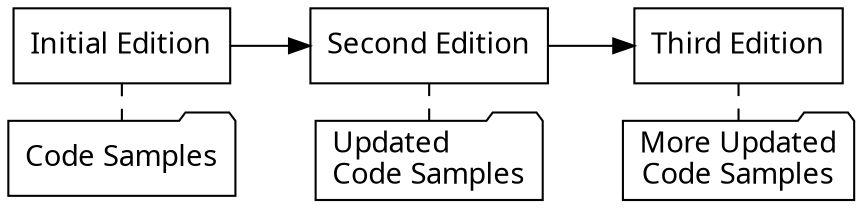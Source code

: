 digraph G {

  rankdir="LR"
  compound=true
  ordering=out
  node[shape=box fontname=baskerville]
 
  InitialEdition -> NewEdition -> NewerEdition
  
  InitialEdition -> CodeSamples [dir=none style=dashed]
  
  NewEdition -> UpdatedCodeSamples [dir=none style=dashed]
  NewerEdition -> MoreUpdatedCodeSamples [dir=none style=dashed]
  
  InitialEdition[label="Initial Edition"]
  NewEdition[label="Second Edition"]
  NewerEdition[label="Third Edition"]
  
  CodeSamples[shape=folder label="Code Samples"]
  UpdatedCodeSamples[shape=folder label="Updated\lCode Samples"]
  MoreUpdatedCodeSamples[shape=folder label="More Updated\lCode Samples"]
  
  { rank=same InitialEdition; CodeSamples }
  { rank=same NewEdition; UpdatedCodeSamples }
  { rank=same NewerEdition; MoreUpdatedCodeSamples }
}
